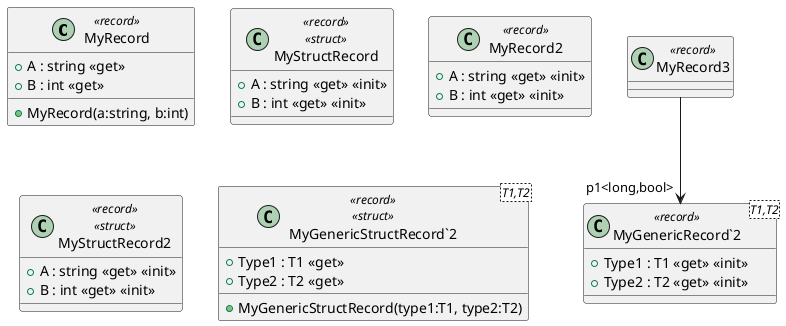 @startuml
class MyRecord <<record>> {
    + A : string <<get>>
    + B : int <<get>>
    + MyRecord(a:string, b:int)
}
class MyStructRecord <<record>> <<struct>> {
    + A : string <<get>> <<init>>
    + B : int <<get>> <<init>>
}
class MyRecord2 <<record>> {
    + A : string <<get>> <<init>>
    + B : int <<get>> <<init>>
}
class MyStructRecord2 <<record>> <<struct>> {
    + A : string <<get>> <<init>>
    + B : int <<get>> <<init>>
}
class "MyGenericRecord`2"<T1,T2> <<record>> {
    + Type1 : T1 <<get>> <<init>>
    + Type2 : T2 <<get>> <<init>>
}
class "MyGenericStructRecord`2"<T1,T2> <<record>> <<struct>> {
    + Type1 : T1 <<get>>
    + Type2 : T2 <<get>>
    + MyGenericStructRecord(type1:T1, type2:T2)
}
class MyRecord3 <<record>> {
}
MyRecord3 --> "p1<long,bool>" "MyGenericRecord`2"
@enduml
